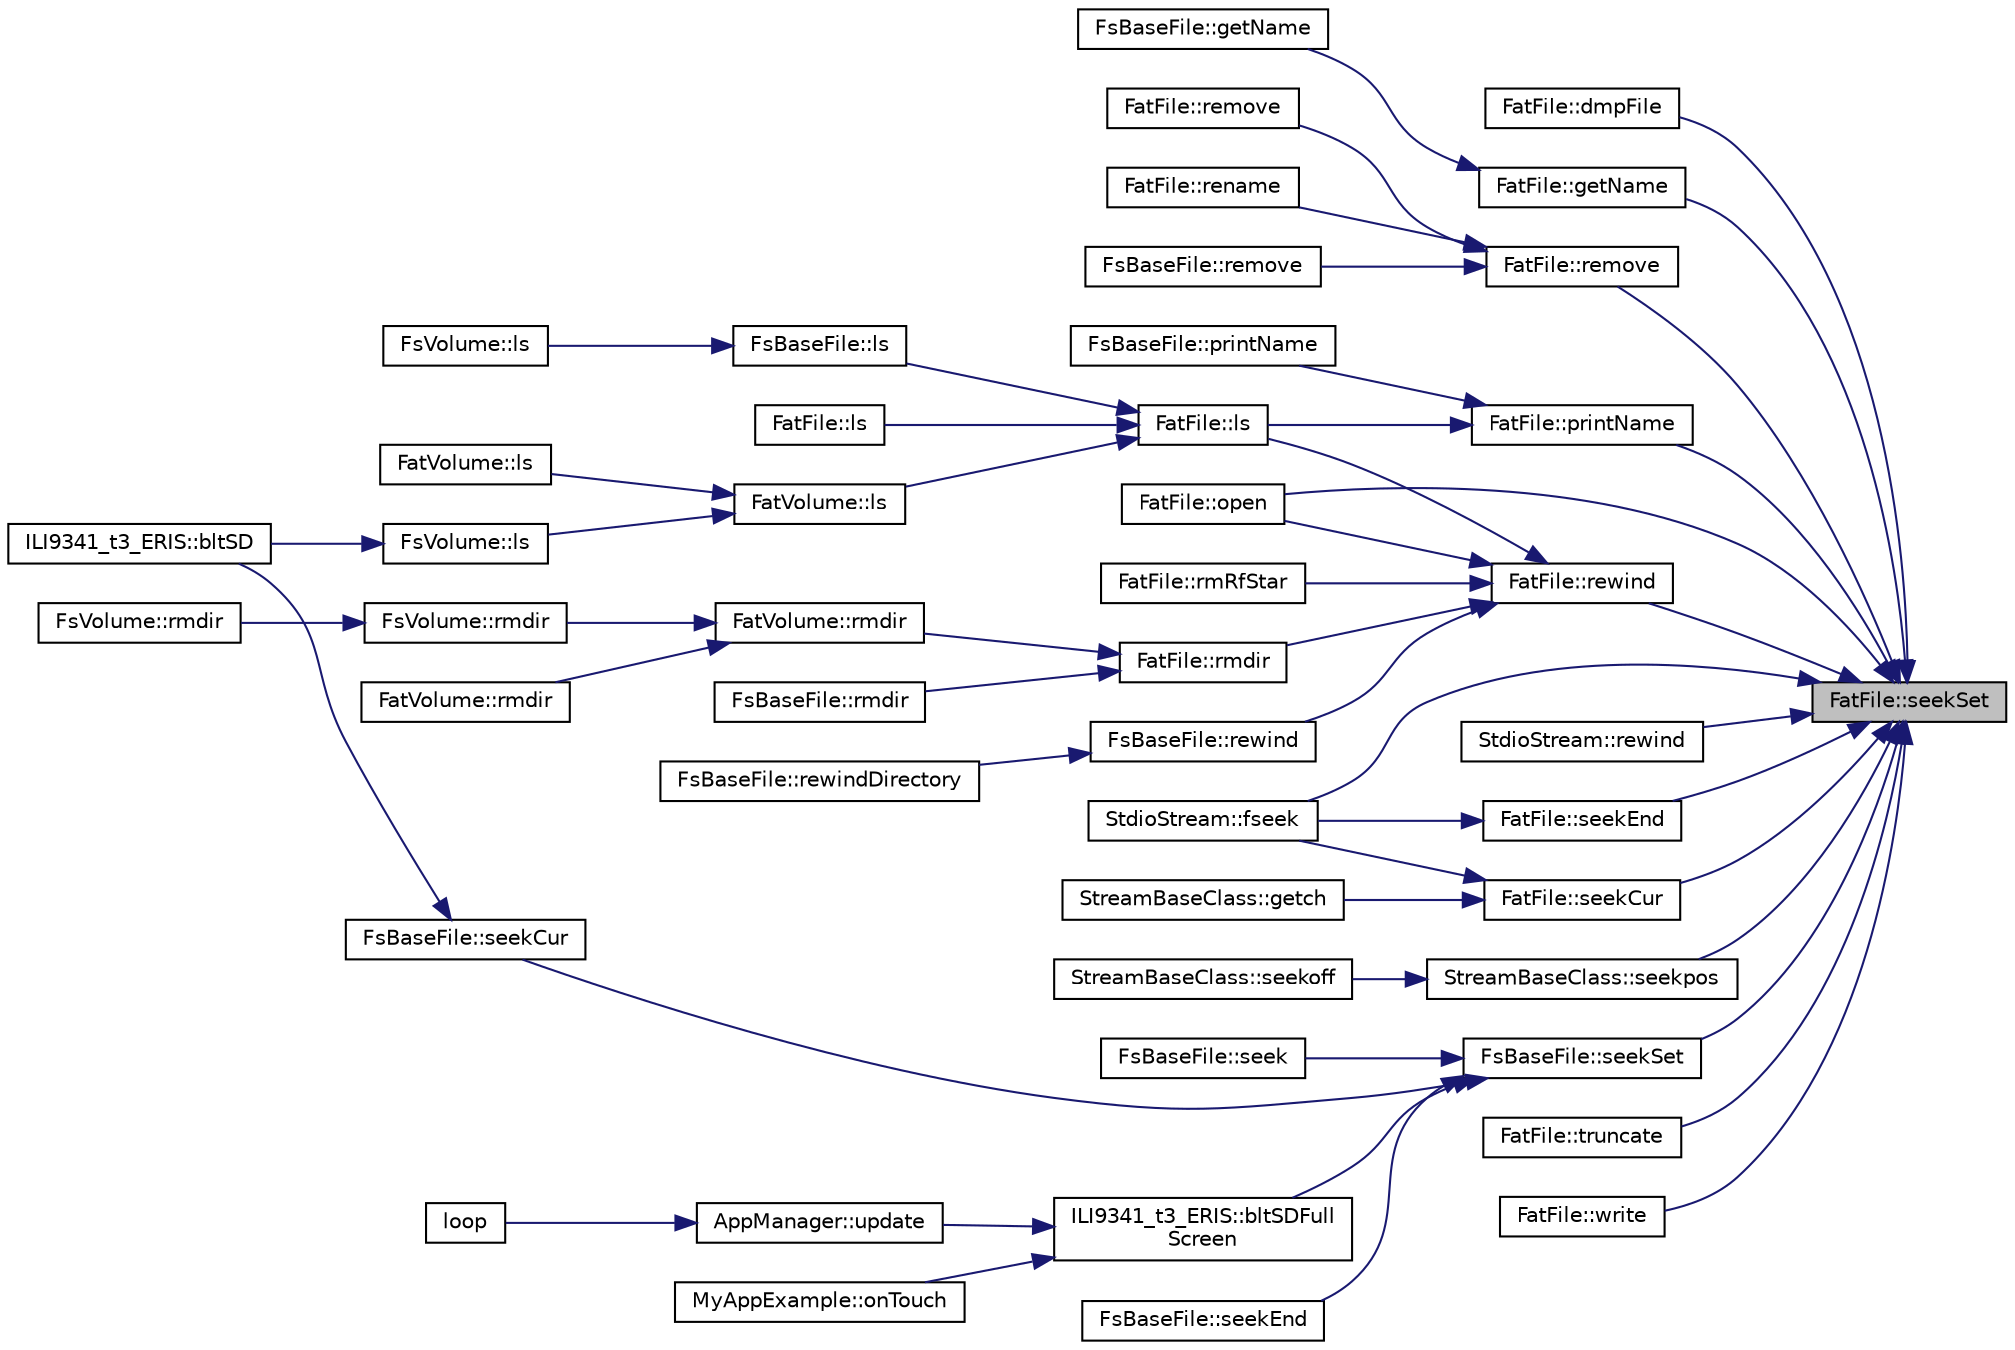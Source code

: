 digraph "FatFile::seekSet"
{
 // LATEX_PDF_SIZE
  edge [fontname="Helvetica",fontsize="10",labelfontname="Helvetica",labelfontsize="10"];
  node [fontname="Helvetica",fontsize="10",shape=record];
  rankdir="RL";
  Node1 [label="FatFile::seekSet",height=0.2,width=0.4,color="black", fillcolor="grey75", style="filled", fontcolor="black",tooltip=" "];
  Node1 -> Node2 [dir="back",color="midnightblue",fontsize="10",style="solid",fontname="Helvetica"];
  Node2 [label="FatFile::dmpFile",height=0.2,width=0.4,color="black", fillcolor="white", style="filled",URL="$class_fat_file.html#a4f01d27954ae49aeb6888ac7302f55d9",tooltip=" "];
  Node1 -> Node3 [dir="back",color="midnightblue",fontsize="10",style="solid",fontname="Helvetica"];
  Node3 [label="StdioStream::fseek",height=0.2,width=0.4,color="black", fillcolor="white", style="filled",URL="$class_stdio_stream.html#a71584fd5c5cda3c31ce6cdbcc56f104d",tooltip=" "];
  Node1 -> Node4 [dir="back",color="midnightblue",fontsize="10",style="solid",fontname="Helvetica"];
  Node4 [label="FatFile::getName",height=0.2,width=0.4,color="black", fillcolor="white", style="filled",URL="$class_fat_file.html#aafa565e286440aab612cdb430fc01da5",tooltip=" "];
  Node4 -> Node5 [dir="back",color="midnightblue",fontsize="10",style="solid",fontname="Helvetica"];
  Node5 [label="FsBaseFile::getName",height=0.2,width=0.4,color="black", fillcolor="white", style="filled",URL="$class_fs_base_file.html#ad2099dbe6bb8f61e1bf933d8e97b2d86",tooltip=" "];
  Node1 -> Node6 [dir="back",color="midnightblue",fontsize="10",style="solid",fontname="Helvetica"];
  Node6 [label="FatFile::open",height=0.2,width=0.4,color="black", fillcolor="white", style="filled",URL="$class_fat_file.html#ab44920bb9cd5414b8e69c9dc4343394a",tooltip=" "];
  Node1 -> Node7 [dir="back",color="midnightblue",fontsize="10",style="solid",fontname="Helvetica"];
  Node7 [label="FatFile::printName",height=0.2,width=0.4,color="black", fillcolor="white", style="filled",URL="$class_fat_file.html#afe18a787fb8640e2d2483370c770f82f",tooltip=" "];
  Node7 -> Node8 [dir="back",color="midnightblue",fontsize="10",style="solid",fontname="Helvetica"];
  Node8 [label="FatFile::ls",height=0.2,width=0.4,color="black", fillcolor="white", style="filled",URL="$class_fat_file.html#a60ab9d16bcc778150a364c26de467de1",tooltip=" "];
  Node8 -> Node9 [dir="back",color="midnightblue",fontsize="10",style="solid",fontname="Helvetica"];
  Node9 [label="FsBaseFile::ls",height=0.2,width=0.4,color="black", fillcolor="white", style="filled",URL="$class_fs_base_file.html#aecbc336b952eebebfdfcf917863183ee",tooltip=" "];
  Node9 -> Node10 [dir="back",color="midnightblue",fontsize="10",style="solid",fontname="Helvetica"];
  Node10 [label="FsVolume::ls",height=0.2,width=0.4,color="black", fillcolor="white", style="filled",URL="$class_fs_volume.html#ab429316ed9e57a52ecfb938aca7dff6c",tooltip=" "];
  Node8 -> Node11 [dir="back",color="midnightblue",fontsize="10",style="solid",fontname="Helvetica"];
  Node11 [label="FatVolume::ls",height=0.2,width=0.4,color="black", fillcolor="white", style="filled",URL="$class_fat_volume.html#ae40964f357cfff4208812344a0e6f26f",tooltip=" "];
  Node11 -> Node12 [dir="back",color="midnightblue",fontsize="10",style="solid",fontname="Helvetica"];
  Node12 [label="FsVolume::ls",height=0.2,width=0.4,color="black", fillcolor="white", style="filled",URL="$class_fs_volume.html#a679105032aa3e5c4585c63f8e7acfc02",tooltip=" "];
  Node12 -> Node13 [dir="back",color="midnightblue",fontsize="10",style="solid",fontname="Helvetica"];
  Node13 [label="ILI9341_t3_ERIS::bltSD",height=0.2,width=0.4,color="black", fillcolor="white", style="filled",URL="$class_i_l_i9341__t3___e_r_i_s.html#a62cbbd94867557ffbe8d9a2c832c8716",tooltip=" "];
  Node11 -> Node14 [dir="back",color="midnightblue",fontsize="10",style="solid",fontname="Helvetica"];
  Node14 [label="FatVolume::ls",height=0.2,width=0.4,color="black", fillcolor="white", style="filled",URL="$class_fat_volume.html#ad455ad05551329865c659cc4676f2d18",tooltip=" "];
  Node8 -> Node15 [dir="back",color="midnightblue",fontsize="10",style="solid",fontname="Helvetica"];
  Node15 [label="FatFile::ls",height=0.2,width=0.4,color="black", fillcolor="white", style="filled",URL="$class_fat_file.html#a6a11f3307da6232b5f2d11812832d93a",tooltip=" "];
  Node7 -> Node16 [dir="back",color="midnightblue",fontsize="10",style="solid",fontname="Helvetica"];
  Node16 [label="FsBaseFile::printName",height=0.2,width=0.4,color="black", fillcolor="white", style="filled",URL="$class_fs_base_file.html#a178a1cbe2bce19758a55bd00fa262732",tooltip=" "];
  Node1 -> Node17 [dir="back",color="midnightblue",fontsize="10",style="solid",fontname="Helvetica"];
  Node17 [label="FatFile::remove",height=0.2,width=0.4,color="black", fillcolor="white", style="filled",URL="$class_fat_file.html#ac837a537fbcca14c7aa390c5fc9f4e7c",tooltip=" "];
  Node17 -> Node18 [dir="back",color="midnightblue",fontsize="10",style="solid",fontname="Helvetica"];
  Node18 [label="FsBaseFile::remove",height=0.2,width=0.4,color="black", fillcolor="white", style="filled",URL="$class_fs_base_file.html#a8d21f9df86e846e34c3bb11cf7db21bc",tooltip=" "];
  Node17 -> Node19 [dir="back",color="midnightblue",fontsize="10",style="solid",fontname="Helvetica"];
  Node19 [label="FatFile::remove",height=0.2,width=0.4,color="black", fillcolor="white", style="filled",URL="$class_fat_file.html#a75d3276f0b02b03e863afafe5731fedb",tooltip=" "];
  Node17 -> Node20 [dir="back",color="midnightblue",fontsize="10",style="solid",fontname="Helvetica"];
  Node20 [label="FatFile::rename",height=0.2,width=0.4,color="black", fillcolor="white", style="filled",URL="$class_fat_file.html#a4b42f2454ff462555c07ea094a92a1e0",tooltip=" "];
  Node1 -> Node21 [dir="back",color="midnightblue",fontsize="10",style="solid",fontname="Helvetica"];
  Node21 [label="FatFile::rewind",height=0.2,width=0.4,color="black", fillcolor="white", style="filled",URL="$class_fat_file.html#a5aac6e0b3cb08fc8b8668e916a8b0ca5",tooltip=" "];
  Node21 -> Node8 [dir="back",color="midnightblue",fontsize="10",style="solid",fontname="Helvetica"];
  Node21 -> Node6 [dir="back",color="midnightblue",fontsize="10",style="solid",fontname="Helvetica"];
  Node21 -> Node22 [dir="back",color="midnightblue",fontsize="10",style="solid",fontname="Helvetica"];
  Node22 [label="FsBaseFile::rewind",height=0.2,width=0.4,color="black", fillcolor="white", style="filled",URL="$class_fs_base_file.html#a22f8ef845d610493ebe314e19ddda561",tooltip=" "];
  Node22 -> Node23 [dir="back",color="midnightblue",fontsize="10",style="solid",fontname="Helvetica"];
  Node23 [label="FsBaseFile::rewindDirectory",height=0.2,width=0.4,color="black", fillcolor="white", style="filled",URL="$class_fs_base_file.html#a56bfeb031562a6fb30e057670e6b326d",tooltip=" "];
  Node21 -> Node24 [dir="back",color="midnightblue",fontsize="10",style="solid",fontname="Helvetica"];
  Node24 [label="FatFile::rmdir",height=0.2,width=0.4,color="black", fillcolor="white", style="filled",URL="$class_fat_file.html#a9515bac181d33e7f0125e88fa2ccd283",tooltip=" "];
  Node24 -> Node25 [dir="back",color="midnightblue",fontsize="10",style="solid",fontname="Helvetica"];
  Node25 [label="FsBaseFile::rmdir",height=0.2,width=0.4,color="black", fillcolor="white", style="filled",URL="$class_fs_base_file.html#ac47870fd89b0849cda33f2780918a286",tooltip=" "];
  Node24 -> Node26 [dir="back",color="midnightblue",fontsize="10",style="solid",fontname="Helvetica"];
  Node26 [label="FatVolume::rmdir",height=0.2,width=0.4,color="black", fillcolor="white", style="filled",URL="$class_fat_volume.html#af1181990bcece7dbb7d19293dd4fe11a",tooltip=" "];
  Node26 -> Node27 [dir="back",color="midnightblue",fontsize="10",style="solid",fontname="Helvetica"];
  Node27 [label="FsVolume::rmdir",height=0.2,width=0.4,color="black", fillcolor="white", style="filled",URL="$class_fs_volume.html#ad2457b491bf85495140fd4a8ca743513",tooltip=" "];
  Node27 -> Node28 [dir="back",color="midnightblue",fontsize="10",style="solid",fontname="Helvetica"];
  Node28 [label="FsVolume::rmdir",height=0.2,width=0.4,color="black", fillcolor="white", style="filled",URL="$class_fs_volume.html#a32cdbc9c2d29ed95b2a7ff8d117dadc8",tooltip=" "];
  Node26 -> Node29 [dir="back",color="midnightblue",fontsize="10",style="solid",fontname="Helvetica"];
  Node29 [label="FatVolume::rmdir",height=0.2,width=0.4,color="black", fillcolor="white", style="filled",URL="$class_fat_volume.html#a105f437fb649b57ed3823f8ff1a2f37e",tooltip=" "];
  Node21 -> Node30 [dir="back",color="midnightblue",fontsize="10",style="solid",fontname="Helvetica"];
  Node30 [label="FatFile::rmRfStar",height=0.2,width=0.4,color="black", fillcolor="white", style="filled",URL="$class_fat_file.html#ac780a80526f86d3def701ecdc99d8bfe",tooltip=" "];
  Node1 -> Node31 [dir="back",color="midnightblue",fontsize="10",style="solid",fontname="Helvetica"];
  Node31 [label="StdioStream::rewind",height=0.2,width=0.4,color="black", fillcolor="white", style="filled",URL="$class_stdio_stream.html#ad985866675193d2ee1dde9e27b0d08da",tooltip=" "];
  Node1 -> Node32 [dir="back",color="midnightblue",fontsize="10",style="solid",fontname="Helvetica"];
  Node32 [label="FatFile::seekCur",height=0.2,width=0.4,color="black", fillcolor="white", style="filled",URL="$class_fat_file.html#a5812037ea30777cc350698ad26f2c73f",tooltip=" "];
  Node32 -> Node3 [dir="back",color="midnightblue",fontsize="10",style="solid",fontname="Helvetica"];
  Node32 -> Node33 [dir="back",color="midnightblue",fontsize="10",style="solid",fontname="Helvetica"];
  Node33 [label="StreamBaseClass::getch",height=0.2,width=0.4,color="black", fillcolor="white", style="filled",URL="$class_stream_base_class.html#a6b797b9a578157d2caa52fc89c25e020",tooltip=" "];
  Node1 -> Node34 [dir="back",color="midnightblue",fontsize="10",style="solid",fontname="Helvetica"];
  Node34 [label="FatFile::seekEnd",height=0.2,width=0.4,color="black", fillcolor="white", style="filled",URL="$class_fat_file.html#a84f677f4e75ef6fa2eb632f4cdf6b486",tooltip=" "];
  Node34 -> Node3 [dir="back",color="midnightblue",fontsize="10",style="solid",fontname="Helvetica"];
  Node1 -> Node35 [dir="back",color="midnightblue",fontsize="10",style="solid",fontname="Helvetica"];
  Node35 [label="StreamBaseClass::seekpos",height=0.2,width=0.4,color="black", fillcolor="white", style="filled",URL="$class_stream_base_class.html#a86d7f74859715feb998f8f477a60c619",tooltip=" "];
  Node35 -> Node36 [dir="back",color="midnightblue",fontsize="10",style="solid",fontname="Helvetica"];
  Node36 [label="StreamBaseClass::seekoff",height=0.2,width=0.4,color="black", fillcolor="white", style="filled",URL="$class_stream_base_class.html#a6711d63f2b5d21ef997a3cd4ac17d019",tooltip=" "];
  Node1 -> Node37 [dir="back",color="midnightblue",fontsize="10",style="solid",fontname="Helvetica"];
  Node37 [label="FsBaseFile::seekSet",height=0.2,width=0.4,color="black", fillcolor="white", style="filled",URL="$class_fs_base_file.html#a460f7598c903b8a4b4fe868dacccb6dd",tooltip=" "];
  Node37 -> Node38 [dir="back",color="midnightblue",fontsize="10",style="solid",fontname="Helvetica"];
  Node38 [label="ILI9341_t3_ERIS::bltSDFull\lScreen",height=0.2,width=0.4,color="black", fillcolor="white", style="filled",URL="$class_i_l_i9341__t3___e_r_i_s.html#a6efb6ee1407d55e237e86b7557d89b75",tooltip=" "];
  Node38 -> Node39 [dir="back",color="midnightblue",fontsize="10",style="solid",fontname="Helvetica"];
  Node39 [label="MyAppExample::onTouch",height=0.2,width=0.4,color="black", fillcolor="white", style="filled",URL="$class_my_app_example.html#a9113a6d8c69d8dacf810449d732d6c5e",tooltip=" "];
  Node38 -> Node40 [dir="back",color="midnightblue",fontsize="10",style="solid",fontname="Helvetica"];
  Node40 [label="AppManager::update",height=0.2,width=0.4,color="black", fillcolor="white", style="filled",URL="$class_app_manager.html#ab4352bf5559866e77c333e74af7c2210",tooltip=" "];
  Node40 -> Node41 [dir="back",color="midnightblue",fontsize="10",style="solid",fontname="Helvetica"];
  Node41 [label="loop",height=0.2,width=0.4,color="black", fillcolor="white", style="filled",URL="$main_8cpp.html#a0b33edabd7f1c4e4a0bf32c67269be2f",tooltip=" "];
  Node37 -> Node42 [dir="back",color="midnightblue",fontsize="10",style="solid",fontname="Helvetica"];
  Node42 [label="FsBaseFile::seek",height=0.2,width=0.4,color="black", fillcolor="white", style="filled",URL="$class_fs_base_file.html#ae86486f4e20f4924797124f9c6042bfd",tooltip=" "];
  Node37 -> Node43 [dir="back",color="midnightblue",fontsize="10",style="solid",fontname="Helvetica"];
  Node43 [label="FsBaseFile::seekCur",height=0.2,width=0.4,color="black", fillcolor="white", style="filled",URL="$class_fs_base_file.html#a5fa242a4598eab5caa6efd4bdf62f5c0",tooltip=" "];
  Node43 -> Node13 [dir="back",color="midnightblue",fontsize="10",style="solid",fontname="Helvetica"];
  Node37 -> Node44 [dir="back",color="midnightblue",fontsize="10",style="solid",fontname="Helvetica"];
  Node44 [label="FsBaseFile::seekEnd",height=0.2,width=0.4,color="black", fillcolor="white", style="filled",URL="$class_fs_base_file.html#ade9f9a9ac4d3e0a392a6cc45c9551767",tooltip=" "];
  Node1 -> Node45 [dir="back",color="midnightblue",fontsize="10",style="solid",fontname="Helvetica"];
  Node45 [label="FatFile::truncate",height=0.2,width=0.4,color="black", fillcolor="white", style="filled",URL="$class_fat_file.html#aa6e663098a578635d37d92e82d18d616",tooltip=" "];
  Node1 -> Node46 [dir="back",color="midnightblue",fontsize="10",style="solid",fontname="Helvetica"];
  Node46 [label="FatFile::write",height=0.2,width=0.4,color="black", fillcolor="white", style="filled",URL="$class_fat_file.html#a5d84d871ac904a22aa48308713d14682",tooltip=" "];
}
